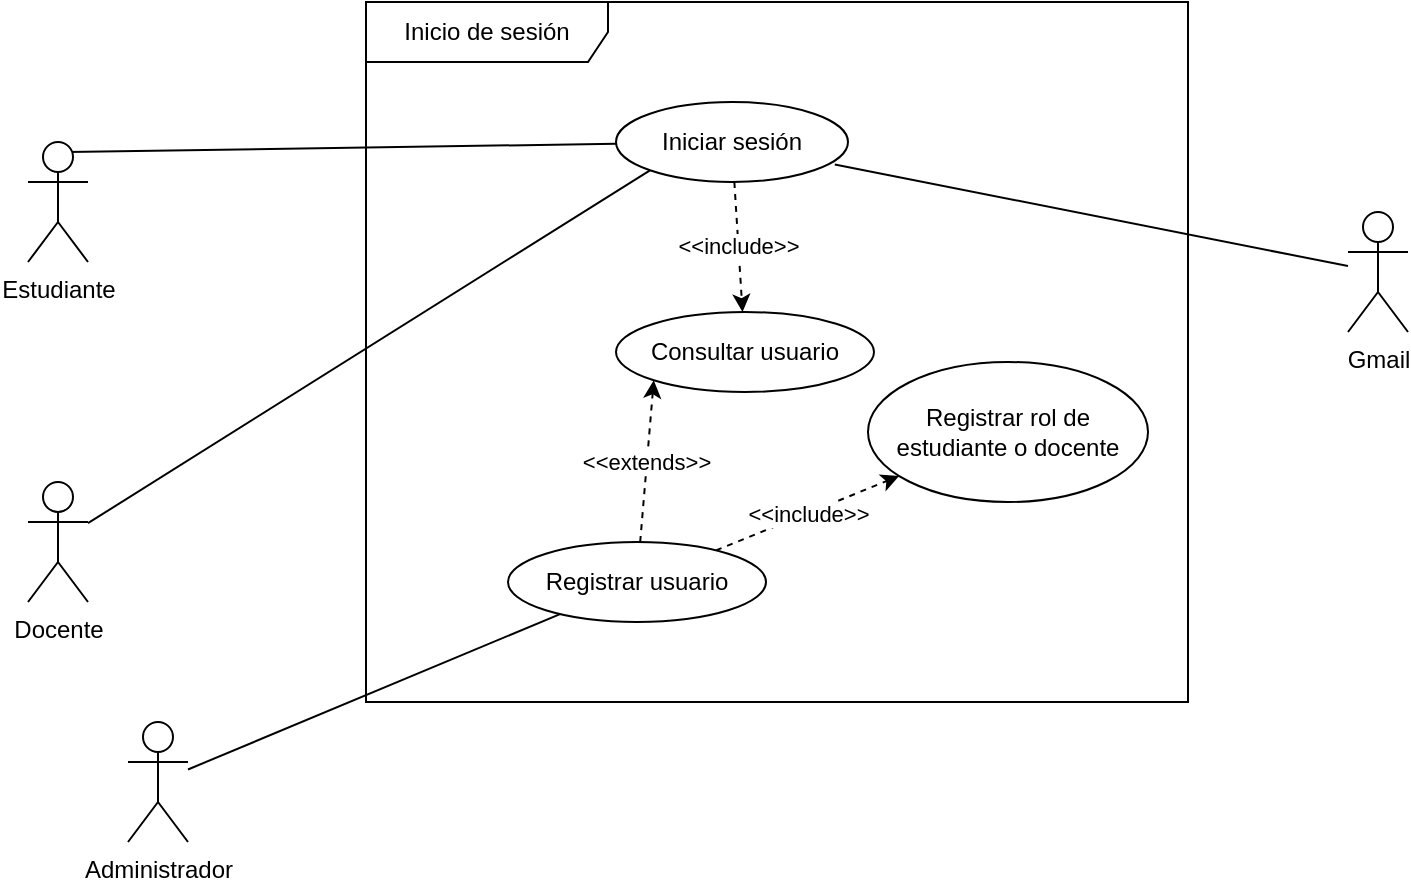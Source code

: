 <mxfile version="21.2.8" type="device">
  <diagram name="Página-1" id="GhlY6w8N5E88S8xbPUVy">
    <mxGraphModel dx="1036" dy="606" grid="1" gridSize="10" guides="1" tooltips="1" connect="1" arrows="1" fold="1" page="1" pageScale="1" pageWidth="827" pageHeight="1169" math="0" shadow="0">
      <root>
        <mxCell id="0" />
        <mxCell id="1" parent="0" />
        <mxCell id="rgf6PaC7uY9ZVnQxhaNT-1" value="Inicio de sesión" style="shape=umlFrame;whiteSpace=wrap;html=1;pointerEvents=0;width=121;height=30;" vertex="1" parent="1">
          <mxGeometry x="239" y="50" width="411" height="350" as="geometry" />
        </mxCell>
        <mxCell id="rgf6PaC7uY9ZVnQxhaNT-9" value="" style="rounded=0;orthogonalLoop=1;jettySize=auto;html=1;endArrow=none;endFill=0;" edge="1" parent="1" target="rgf6PaC7uY9ZVnQxhaNT-8">
          <mxGeometry relative="1" as="geometry">
            <mxPoint x="90" y="125" as="sourcePoint" />
          </mxGeometry>
        </mxCell>
        <mxCell id="rgf6PaC7uY9ZVnQxhaNT-2" value="Estudiante" style="shape=umlActor;verticalLabelPosition=bottom;verticalAlign=top;html=1;" vertex="1" parent="1">
          <mxGeometry x="70" y="120" width="30" height="60" as="geometry" />
        </mxCell>
        <mxCell id="rgf6PaC7uY9ZVnQxhaNT-14" style="rounded=0;orthogonalLoop=1;jettySize=auto;html=1;entryX=0;entryY=1;entryDx=0;entryDy=0;elbow=vertical;endArrow=none;endFill=0;" edge="1" parent="1" source="rgf6PaC7uY9ZVnQxhaNT-3" target="rgf6PaC7uY9ZVnQxhaNT-8">
          <mxGeometry relative="1" as="geometry" />
        </mxCell>
        <mxCell id="rgf6PaC7uY9ZVnQxhaNT-3" value="Docente" style="shape=umlActor;verticalLabelPosition=bottom;verticalAlign=top;html=1;" vertex="1" parent="1">
          <mxGeometry x="70" y="290" width="30" height="60" as="geometry" />
        </mxCell>
        <mxCell id="rgf6PaC7uY9ZVnQxhaNT-15" style="rounded=0;orthogonalLoop=1;jettySize=auto;html=1;entryX=0.943;entryY=0.78;entryDx=0;entryDy=0;entryPerimeter=0;elbow=vertical;endArrow=none;endFill=0;" edge="1" parent="1" source="rgf6PaC7uY9ZVnQxhaNT-4" target="rgf6PaC7uY9ZVnQxhaNT-8">
          <mxGeometry relative="1" as="geometry" />
        </mxCell>
        <mxCell id="rgf6PaC7uY9ZVnQxhaNT-4" value="Gmail" style="shape=umlActor;verticalLabelPosition=bottom;verticalAlign=top;html=1;" vertex="1" parent="1">
          <mxGeometry x="730" y="155" width="30" height="60" as="geometry" />
        </mxCell>
        <mxCell id="rgf6PaC7uY9ZVnQxhaNT-21" value="&amp;lt;&amp;lt;include&amp;gt;&amp;gt;" style="rounded=0;orthogonalLoop=1;jettySize=auto;html=1;dashed=1;" edge="1" parent="1" source="rgf6PaC7uY9ZVnQxhaNT-8" target="rgf6PaC7uY9ZVnQxhaNT-20">
          <mxGeometry relative="1" as="geometry" />
        </mxCell>
        <mxCell id="rgf6PaC7uY9ZVnQxhaNT-8" value="Iniciar sesión" style="ellipse;whiteSpace=wrap;html=1;verticalAlign=middle;" vertex="1" parent="1">
          <mxGeometry x="364" y="100" width="116" height="40" as="geometry" />
        </mxCell>
        <mxCell id="rgf6PaC7uY9ZVnQxhaNT-16" style="rounded=0;orthogonalLoop=1;jettySize=auto;html=1;endArrow=none;endFill=0;" edge="1" parent="1" source="rgf6PaC7uY9ZVnQxhaNT-11" target="rgf6PaC7uY9ZVnQxhaNT-12">
          <mxGeometry relative="1" as="geometry" />
        </mxCell>
        <mxCell id="rgf6PaC7uY9ZVnQxhaNT-11" value="Administrador" style="shape=umlActor;verticalLabelPosition=bottom;verticalAlign=top;html=1;" vertex="1" parent="1">
          <mxGeometry x="120" y="410" width="30" height="60" as="geometry" />
        </mxCell>
        <mxCell id="rgf6PaC7uY9ZVnQxhaNT-23" value="&amp;lt;&amp;lt;include&amp;gt;&amp;gt;" style="rounded=0;orthogonalLoop=1;jettySize=auto;html=1;dashed=1;" edge="1" parent="1" source="rgf6PaC7uY9ZVnQxhaNT-12" target="rgf6PaC7uY9ZVnQxhaNT-22">
          <mxGeometry relative="1" as="geometry" />
        </mxCell>
        <mxCell id="rgf6PaC7uY9ZVnQxhaNT-24" value="&amp;lt;&amp;lt;extends&amp;gt;&amp;gt;" style="rounded=0;orthogonalLoop=1;jettySize=auto;html=1;entryX=0;entryY=1;entryDx=0;entryDy=0;dashed=1;" edge="1" parent="1" source="rgf6PaC7uY9ZVnQxhaNT-12" target="rgf6PaC7uY9ZVnQxhaNT-20">
          <mxGeometry relative="1" as="geometry" />
        </mxCell>
        <mxCell id="rgf6PaC7uY9ZVnQxhaNT-12" value="Registrar usuario" style="ellipse;whiteSpace=wrap;html=1;verticalAlign=middle;" vertex="1" parent="1">
          <mxGeometry x="310" y="320" width="129" height="40" as="geometry" />
        </mxCell>
        <mxCell id="rgf6PaC7uY9ZVnQxhaNT-20" value="Consultar usuario" style="ellipse;whiteSpace=wrap;html=1;verticalAlign=middle;" vertex="1" parent="1">
          <mxGeometry x="364" y="205" width="129" height="40" as="geometry" />
        </mxCell>
        <mxCell id="rgf6PaC7uY9ZVnQxhaNT-22" value="Registrar rol de estudiante o docente" style="ellipse;whiteSpace=wrap;html=1;verticalAlign=middle;" vertex="1" parent="1">
          <mxGeometry x="490" y="230" width="140" height="70" as="geometry" />
        </mxCell>
      </root>
    </mxGraphModel>
  </diagram>
</mxfile>
